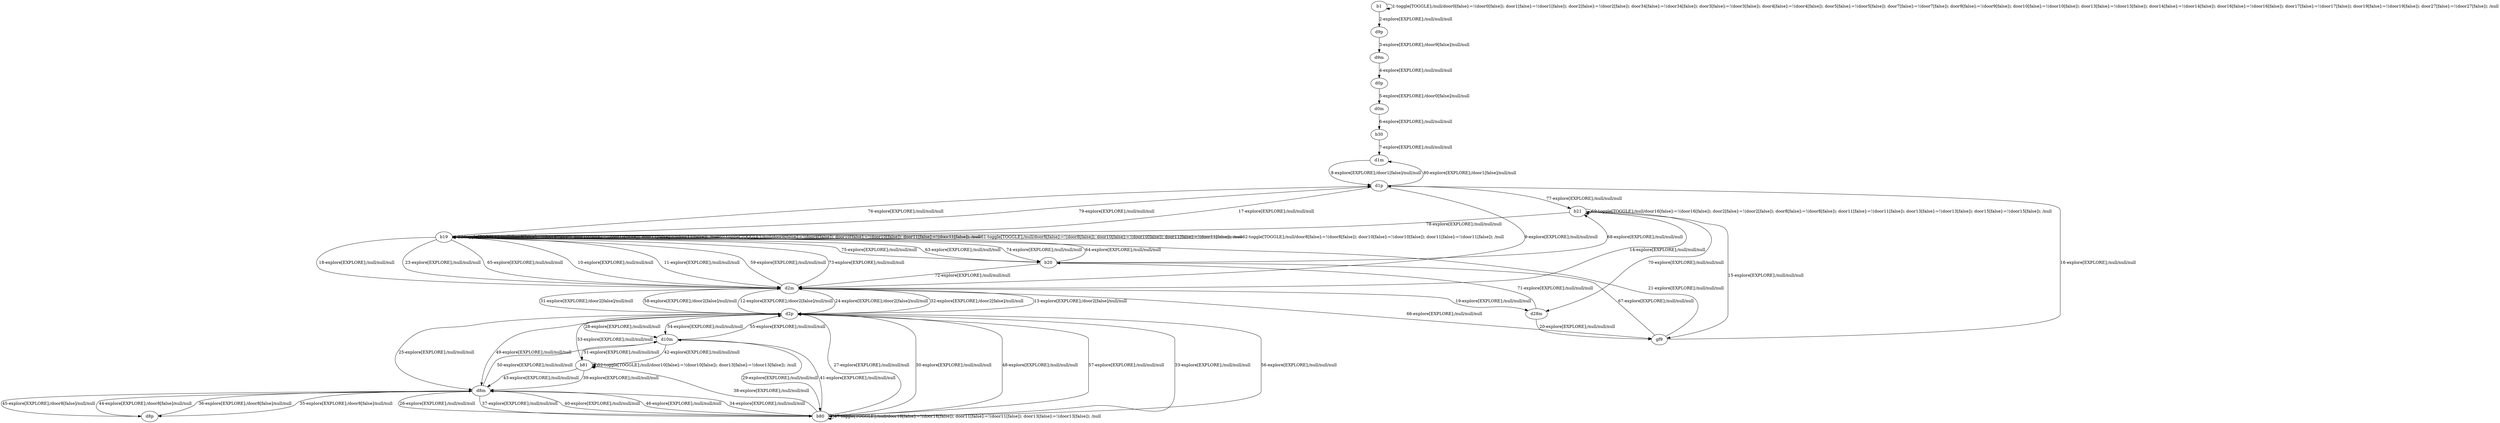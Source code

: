# Total number of goals covered by this test: 1
# b81 --> b81

digraph g {
"b1" -> "b1" [label = "1-toggle[TOGGLE];/null/door0[false]:=!(door0[false]); door1[false]:=!(door1[false]); door2[false]:=!(door2[false]); door34[false]:=!(door34[false]); door3[false]:=!(door3[false]); door4[false]:=!(door4[false]); door5[false]:=!(door5[false]); door7[false]:=!(door7[false]); door9[false]:=!(door9[false]); door10[false]:=!(door10[false]); door13[false]:=!(door13[false]); door14[false]:=!(door14[false]); door16[false]:=!(door16[false]); door17[false]:=!(door17[false]); door19[false]:=!(door19[false]); door27[false]:=!(door27[false]); /null"];
"b1" -> "d9p" [label = "2-explore[EXPLORE];/null/null/null"];
"d9p" -> "d9m" [label = "3-explore[EXPLORE];/door9[false]/null/null"];
"d9m" -> "d0p" [label = "4-explore[EXPLORE];/null/null/null"];
"d0p" -> "d0m" [label = "5-explore[EXPLORE];/door0[false]/null/null"];
"d0m" -> "b30" [label = "6-explore[EXPLORE];/null/null/null"];
"b30" -> "d1m" [label = "7-explore[EXPLORE];/null/null/null"];
"d1m" -> "d1p" [label = "8-explore[EXPLORE];/door1[false]/null/null"];
"d1p" -> "d2m" [label = "9-explore[EXPLORE];/null/null/null"];
"d2m" -> "b19" [label = "10-explore[EXPLORE];/null/null/null"];
"b19" -> "d2m" [label = "11-explore[EXPLORE];/null/null/null"];
"d2m" -> "d2p" [label = "12-explore[EXPLORE];/door2[false]/null/null"];
"d2p" -> "d2m" [label = "13-explore[EXPLORE];/door2[false]/null/null"];
"d2m" -> "b21" [label = "14-explore[EXPLORE];/null/null/null"];
"b21" -> "gf9" [label = "15-explore[EXPLORE];/null/null/null"];
"gf9" -> "d1p" [label = "16-explore[EXPLORE];/null/null/null"];
"d1p" -> "b19" [label = "17-explore[EXPLORE];/null/null/null"];
"b19" -> "d2m" [label = "18-explore[EXPLORE];/null/null/null"];
"d2m" -> "d28m" [label = "19-explore[EXPLORE];/null/null/null"];
"d28m" -> "gf9" [label = "20-explore[EXPLORE];/null/null/null"];
"gf9" -> "b19" [label = "21-explore[EXPLORE];/null/null/null"];
"b19" -> "b19" [label = "22-toggle[TOGGLE];/null/door8[false]:=!(door8[false]); door10[false]:=!(door10[false]); door11[false]:=!(door11[false]); /null"];
"b19" -> "d2m" [label = "23-explore[EXPLORE];/null/null/null"];
"d2m" -> "d2p" [label = "24-explore[EXPLORE];/door2[false]/null/null"];
"d2p" -> "d8m" [label = "25-explore[EXPLORE];/null/null/null"];
"d8m" -> "b80" [label = "26-explore[EXPLORE];/null/null/null"];
"b80" -> "d2p" [label = "27-explore[EXPLORE];/null/null/null"];
"d2p" -> "d10m" [label = "28-explore[EXPLORE];/null/null/null"];
"d10m" -> "b80" [label = "29-explore[EXPLORE];/null/null/null"];
"b80" -> "d2p" [label = "30-explore[EXPLORE];/null/null/null"];
"d2p" -> "d2m" [label = "31-explore[EXPLORE];/door2[false]/null/null"];
"d2m" -> "d2p" [label = "32-explore[EXPLORE];/door2[false]/null/null"];
"d2p" -> "b80" [label = "33-explore[EXPLORE];/null/null/null"];
"b80" -> "d8m" [label = "34-explore[EXPLORE];/null/null/null"];
"d8m" -> "d8p" [label = "35-explore[EXPLORE];/door8[false]/null/null"];
"d8p" -> "d8m" [label = "36-explore[EXPLORE];/door8[false]/null/null"];
"d8m" -> "b80" [label = "37-explore[EXPLORE];/null/null/null"];
"b80" -> "b81" [label = "38-explore[EXPLORE];/null/null/null"];
"b81" -> "d8m" [label = "39-explore[EXPLORE];/null/null/null"];
"d8m" -> "b80" [label = "40-explore[EXPLORE];/null/null/null"];
"b80" -> "d10m" [label = "41-explore[EXPLORE];/null/null/null"];
"d10m" -> "b81" [label = "42-explore[EXPLORE];/null/null/null"];
"b81" -> "d8m" [label = "43-explore[EXPLORE];/null/null/null"];
"d8m" -> "d8p" [label = "44-explore[EXPLORE];/door8[false]/null/null"];
"d8p" -> "d8m" [label = "45-explore[EXPLORE];/door8[false]/null/null"];
"d8m" -> "b80" [label = "46-explore[EXPLORE];/null/null/null"];
"b80" -> "b80" [label = "47-toggle[TOGGLE];/null/door18[false]:=!(door18[false]); door11[false]:=!(door11[false]); door13[false]:=!(door13[false]); /null"];
"b80" -> "d2p" [label = "48-explore[EXPLORE];/null/null/null"];
"d2p" -> "d8m" [label = "49-explore[EXPLORE];/null/null/null"];
"d8m" -> "d10m" [label = "50-explore[EXPLORE];/null/null/null"];
"d10m" -> "b81" [label = "51-explore[EXPLORE];/null/null/null"];
"b81" -> "b81" [label = "52-toggle[TOGGLE];/null/door10[false]:=!(door10[false]); door13[false]:=!(door13[false]); /null"];
"b81" -> "d2p" [label = "53-explore[EXPLORE];/null/null/null"];
"d2p" -> "d10m" [label = "54-explore[EXPLORE];/null/null/null"];
"d10m" -> "d2p" [label = "55-explore[EXPLORE];/null/null/null"];
"d2p" -> "b80" [label = "56-explore[EXPLORE];/null/null/null"];
"b80" -> "d2p" [label = "57-explore[EXPLORE];/null/null/null"];
"d2p" -> "d2m" [label = "58-explore[EXPLORE];/door2[false]/null/null"];
"d2m" -> "b19" [label = "59-explore[EXPLORE];/null/null/null"];
"b19" -> "b19" [label = "60-toggle[TOGGLE];/null/door8[false]:=!(door8[false]); door10[false]:=!(door10[false]); door11[false]:=!(door11[false]); /null"];
"b19" -> "b19" [label = "61-toggle[TOGGLE];/null/door8[false]:=!(door8[false]); door10[false]:=!(door10[false]); door11[false]:=!(door11[false]); /null"];
"b19" -> "b19" [label = "62-toggle[TOGGLE];/null/door8[false]:=!(door8[false]); door10[false]:=!(door10[false]); door11[false]:=!(door11[false]); /null"];
"b19" -> "b20" [label = "63-explore[EXPLORE];/null/null/null"];
"b20" -> "b19" [label = "64-explore[EXPLORE];/null/null/null"];
"b19" -> "d2m" [label = "65-explore[EXPLORE];/null/null/null"];
"d2m" -> "gf9" [label = "66-explore[EXPLORE];/null/null/null"];
"gf9" -> "b20" [label = "67-explore[EXPLORE];/null/null/null"];
"b20" -> "b21" [label = "68-explore[EXPLORE];/null/null/null"];
"b21" -> "b21" [label = "69-toggle[TOGGLE];/null/door16[false]:=!(door16[false]); door2[false]:=!(door2[false]); door8[false]:=!(door8[false]); door11[false]:=!(door11[false]); door13[false]:=!(door13[false]); door15[false]:=!(door15[false]); /null"];
"b21" -> "d28m" [label = "70-explore[EXPLORE];/null/null/null"];
"d28m" -> "b20" [label = "71-explore[EXPLORE];/null/null/null"];
"b20" -> "d2m" [label = "72-explore[EXPLORE];/null/null/null"];
"d2m" -> "b19" [label = "73-explore[EXPLORE];/null/null/null"];
"b19" -> "b20" [label = "74-explore[EXPLORE];/null/null/null"];
"b20" -> "b19" [label = "75-explore[EXPLORE];/null/null/null"];
"b19" -> "d1p" [label = "76-explore[EXPLORE];/null/null/null"];
"d1p" -> "b21" [label = "77-explore[EXPLORE];/null/null/null"];
"b21" -> "b19" [label = "78-explore[EXPLORE];/null/null/null"];
"b19" -> "d1p" [label = "79-explore[EXPLORE];/null/null/null"];
"d1p" -> "d1m" [label = "80-explore[EXPLORE];/door1[false]/null/null"];
}